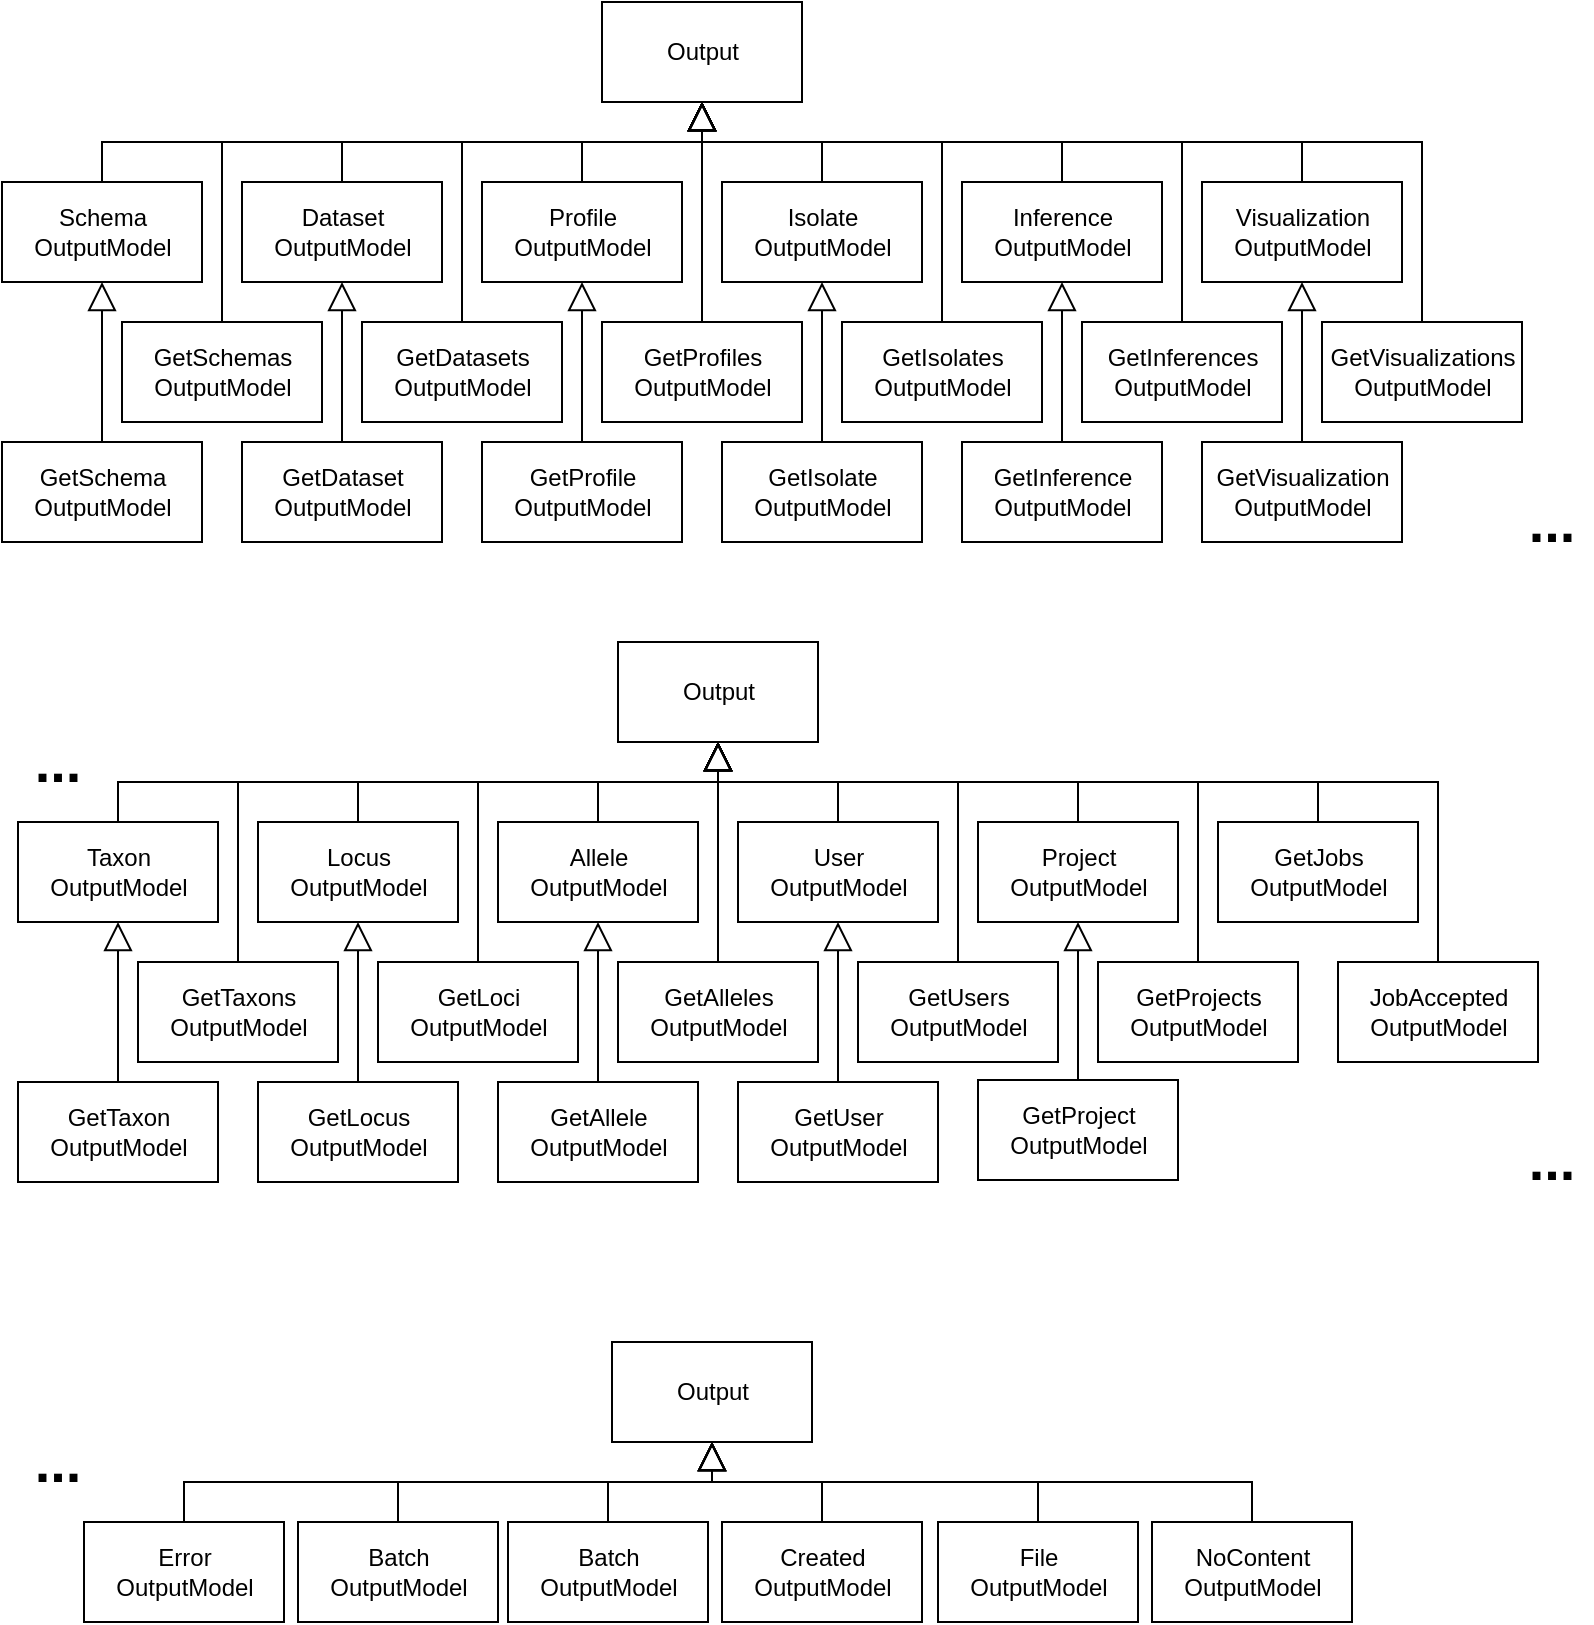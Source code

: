 <mxfile version="13.6.9" type="device"><diagram id="UhlzNBicdKnz06igdp5w" name="Page-1"><mxGraphModel dx="1038" dy="631" grid="1" gridSize="10" guides="1" tooltips="1" connect="1" arrows="1" fold="1" page="1" pageScale="1" pageWidth="850" pageHeight="1100" math="0" shadow="0"><root><mxCell id="0"/><mxCell id="1" parent="0"/><mxCell id="xwBbh6oRytGZ3-OUcpE2-1" value="Output" style="html=1;" parent="1" vertex="1"><mxGeometry x="345" y="40" width="100" height="50" as="geometry"/></mxCell><mxCell id="xwBbh6oRytGZ3-OUcpE2-2" style="edgeStyle=orthogonalEdgeStyle;rounded=0;orthogonalLoop=1;jettySize=auto;html=1;exitX=0.5;exitY=0;exitDx=0;exitDy=0;entryX=0.5;entryY=1;entryDx=0;entryDy=0;endArrow=block;endFill=0;endSize=12;" parent="1" source="xwBbh6oRytGZ3-OUcpE2-3" target="xwBbh6oRytGZ3-OUcpE2-1" edge="1"><mxGeometry relative="1" as="geometry"/></mxCell><mxCell id="xwBbh6oRytGZ3-OUcpE2-3" value="Profile&lt;br&gt;OutputModel" style="html=1;" parent="1" vertex="1"><mxGeometry x="285" y="130" width="100" height="50" as="geometry"/></mxCell><mxCell id="xwBbh6oRytGZ3-OUcpE2-4" style="edgeStyle=orthogonalEdgeStyle;rounded=0;orthogonalLoop=1;jettySize=auto;html=1;exitX=0.5;exitY=0;exitDx=0;exitDy=0;entryX=0.5;entryY=1;entryDx=0;entryDy=0;endArrow=block;endFill=0;endSize=12;" parent="1" source="xwBbh6oRytGZ3-OUcpE2-5" target="xwBbh6oRytGZ3-OUcpE2-1" edge="1"><mxGeometry relative="1" as="geometry"/></mxCell><mxCell id="xwBbh6oRytGZ3-OUcpE2-5" value="GetProfiles&lt;br&gt;OutputModel" style="html=1;" parent="1" vertex="1"><mxGeometry x="345" y="200" width="100" height="50" as="geometry"/></mxCell><mxCell id="xwBbh6oRytGZ3-OUcpE2-6" style="edgeStyle=orthogonalEdgeStyle;rounded=0;orthogonalLoop=1;jettySize=auto;html=1;exitX=0.5;exitY=0;exitDx=0;exitDy=0;entryX=0.5;entryY=1;entryDx=0;entryDy=0;endArrow=block;endFill=0;endSize=12;" parent="1" source="xwBbh6oRytGZ3-OUcpE2-7" target="xwBbh6oRytGZ3-OUcpE2-1" edge="1"><mxGeometry relative="1" as="geometry"><Array as="points"><mxPoint x="635" y="110"/><mxPoint x="395" y="110"/></Array></mxGeometry></mxCell><mxCell id="xwBbh6oRytGZ3-OUcpE2-7" value="GetInferences&lt;br&gt;OutputModel" style="html=1;" parent="1" vertex="1"><mxGeometry x="585" y="200" width="100" height="50" as="geometry"/></mxCell><mxCell id="xwBbh6oRytGZ3-OUcpE2-8" style="edgeStyle=orthogonalEdgeStyle;rounded=0;orthogonalLoop=1;jettySize=auto;html=1;exitX=0.5;exitY=0;exitDx=0;exitDy=0;entryX=0.5;entryY=1;entryDx=0;entryDy=0;endArrow=block;endFill=0;endSize=12;" parent="1" source="xwBbh6oRytGZ3-OUcpE2-9" target="xwBbh6oRytGZ3-OUcpE2-1" edge="1"><mxGeometry relative="1" as="geometry"><Array as="points"><mxPoint x="695" y="110"/><mxPoint x="395" y="110"/></Array></mxGeometry></mxCell><mxCell id="xwBbh6oRytGZ3-OUcpE2-9" value="Visualization&lt;br&gt;OutputModel" style="html=1;" parent="1" vertex="1"><mxGeometry x="645" y="130" width="100" height="50" as="geometry"/></mxCell><mxCell id="xwBbh6oRytGZ3-OUcpE2-10" style="edgeStyle=orthogonalEdgeStyle;rounded=0;orthogonalLoop=1;jettySize=auto;html=1;exitX=0.5;exitY=0;exitDx=0;exitDy=0;entryX=0.5;entryY=1;entryDx=0;entryDy=0;endArrow=block;endFill=0;endSize=12;" parent="1" source="xwBbh6oRytGZ3-OUcpE2-11" target="xwBbh6oRytGZ3-OUcpE2-1" edge="1"><mxGeometry relative="1" as="geometry"><Array as="points"><mxPoint x="155" y="110"/><mxPoint x="395" y="110"/></Array></mxGeometry></mxCell><mxCell id="xwBbh6oRytGZ3-OUcpE2-11" value="GetSchemas&lt;br&gt;OutputModel" style="html=1;" parent="1" vertex="1"><mxGeometry x="105" y="200" width="100" height="50" as="geometry"/></mxCell><mxCell id="xwBbh6oRytGZ3-OUcpE2-12" style="edgeStyle=orthogonalEdgeStyle;rounded=0;orthogonalLoop=1;jettySize=auto;html=1;exitX=0.5;exitY=0;exitDx=0;exitDy=0;entryX=0.5;entryY=1;entryDx=0;entryDy=0;endArrow=block;endFill=0;endSize=12;" parent="1" source="xwBbh6oRytGZ3-OUcpE2-13" target="xwBbh6oRytGZ3-OUcpE2-1" edge="1"><mxGeometry relative="1" as="geometry"><Array as="points"><mxPoint x="215" y="110"/><mxPoint x="395" y="110"/></Array></mxGeometry></mxCell><mxCell id="xwBbh6oRytGZ3-OUcpE2-13" value="Dataset&lt;br&gt;OutputModel" style="html=1;" parent="1" vertex="1"><mxGeometry x="165" y="130" width="100" height="50" as="geometry"/></mxCell><mxCell id="xwBbh6oRytGZ3-OUcpE2-14" style="edgeStyle=orthogonalEdgeStyle;rounded=0;orthogonalLoop=1;jettySize=auto;html=1;exitX=0.5;exitY=0;exitDx=0;exitDy=0;entryX=0.5;entryY=1;entryDx=0;entryDy=0;endArrow=block;endFill=0;endSize=12;" parent="1" source="xwBbh6oRytGZ3-OUcpE2-15" target="xwBbh6oRytGZ3-OUcpE2-1" edge="1"><mxGeometry relative="1" as="geometry"><Array as="points"><mxPoint x="95" y="110"/><mxPoint x="395" y="110"/></Array></mxGeometry></mxCell><mxCell id="xwBbh6oRytGZ3-OUcpE2-15" value="Schema&lt;br&gt;OutputModel" style="html=1;" parent="1" vertex="1"><mxGeometry x="45" y="130" width="100" height="50" as="geometry"/></mxCell><mxCell id="xwBbh6oRytGZ3-OUcpE2-16" style="edgeStyle=orthogonalEdgeStyle;rounded=0;orthogonalLoop=1;jettySize=auto;html=1;exitX=0.5;exitY=0;exitDx=0;exitDy=0;entryX=0.5;entryY=1;entryDx=0;entryDy=0;endArrow=block;endFill=0;endSize=12;" parent="1" source="xwBbh6oRytGZ3-OUcpE2-17" target="xwBbh6oRytGZ3-OUcpE2-1" edge="1"><mxGeometry relative="1" as="geometry"><Array as="points"><mxPoint x="755" y="110"/><mxPoint x="395" y="110"/></Array></mxGeometry></mxCell><mxCell id="xwBbh6oRytGZ3-OUcpE2-17" value="GetVisualizations&lt;br&gt;OutputModel" style="html=1;" parent="1" vertex="1"><mxGeometry x="705" y="200" width="100" height="50" as="geometry"/></mxCell><mxCell id="xwBbh6oRytGZ3-OUcpE2-18" style="edgeStyle=orthogonalEdgeStyle;rounded=0;orthogonalLoop=1;jettySize=auto;html=1;exitX=0.5;exitY=0;exitDx=0;exitDy=0;entryX=0.5;entryY=1;entryDx=0;entryDy=0;endArrow=block;endFill=0;endSize=12;" parent="1" source="xwBbh6oRytGZ3-OUcpE2-19" target="xwBbh6oRytGZ3-OUcpE2-1" edge="1"><mxGeometry relative="1" as="geometry"><Array as="points"><mxPoint x="275" y="110"/><mxPoint x="395" y="110"/></Array></mxGeometry></mxCell><mxCell id="xwBbh6oRytGZ3-OUcpE2-19" value="GetDatasets&lt;br&gt;OutputModel" style="html=1;" parent="1" vertex="1"><mxGeometry x="225" y="200" width="100" height="50" as="geometry"/></mxCell><mxCell id="xwBbh6oRytGZ3-OUcpE2-20" style="edgeStyle=orthogonalEdgeStyle;rounded=0;orthogonalLoop=1;jettySize=auto;html=1;exitX=0.5;exitY=0;exitDx=0;exitDy=0;entryX=0.5;entryY=1;entryDx=0;entryDy=0;endArrow=block;endFill=0;endSize=12;" parent="1" source="xwBbh6oRytGZ3-OUcpE2-21" target="xwBbh6oRytGZ3-OUcpE2-1" edge="1"><mxGeometry relative="1" as="geometry"><Array as="points"><mxPoint x="515" y="110"/><mxPoint x="395" y="110"/></Array></mxGeometry></mxCell><mxCell id="xwBbh6oRytGZ3-OUcpE2-21" value="GetIsolates&lt;br&gt;OutputModel" style="html=1;" parent="1" vertex="1"><mxGeometry x="465" y="200" width="100" height="50" as="geometry"/></mxCell><mxCell id="xwBbh6oRytGZ3-OUcpE2-22" style="edgeStyle=orthogonalEdgeStyle;rounded=0;orthogonalLoop=1;jettySize=auto;html=1;exitX=0.5;exitY=0;exitDx=0;exitDy=0;entryX=0.5;entryY=1;entryDx=0;entryDy=0;endArrow=block;endFill=0;endSize=12;" parent="1" source="xwBbh6oRytGZ3-OUcpE2-23" target="xwBbh6oRytGZ3-OUcpE2-1" edge="1"><mxGeometry relative="1" as="geometry"><Array as="points"><mxPoint x="575" y="110"/><mxPoint x="395" y="110"/></Array></mxGeometry></mxCell><mxCell id="xwBbh6oRytGZ3-OUcpE2-23" value="Inference&lt;br&gt;OutputModel" style="html=1;" parent="1" vertex="1"><mxGeometry x="525" y="130" width="100" height="50" as="geometry"/></mxCell><mxCell id="xwBbh6oRytGZ3-OUcpE2-24" style="edgeStyle=orthogonalEdgeStyle;rounded=0;orthogonalLoop=1;jettySize=auto;html=1;exitX=0.5;exitY=0;exitDx=0;exitDy=0;entryX=0.5;entryY=1;entryDx=0;entryDy=0;endArrow=block;endFill=0;endSize=12;" parent="1" source="xwBbh6oRytGZ3-OUcpE2-25" target="xwBbh6oRytGZ3-OUcpE2-1" edge="1"><mxGeometry relative="1" as="geometry"/></mxCell><mxCell id="xwBbh6oRytGZ3-OUcpE2-25" value="Isolate&lt;br&gt;OutputModel" style="html=1;" parent="1" vertex="1"><mxGeometry x="405" y="130" width="100" height="50" as="geometry"/></mxCell><mxCell id="xwBbh6oRytGZ3-OUcpE2-43" style="edgeStyle=orthogonalEdgeStyle;rounded=0;orthogonalLoop=1;jettySize=auto;html=1;exitX=0.5;exitY=0;exitDx=0;exitDy=0;entryX=0.5;entryY=1;entryDx=0;entryDy=0;endArrow=block;endFill=0;endSize=12;" parent="1" source="xwBbh6oRytGZ3-OUcpE2-42" target="xwBbh6oRytGZ3-OUcpE2-15" edge="1"><mxGeometry relative="1" as="geometry"/></mxCell><mxCell id="xwBbh6oRytGZ3-OUcpE2-42" value="GetSchema&lt;br&gt;OutputModel" style="html=1;" parent="1" vertex="1"><mxGeometry x="45" y="260" width="100" height="50" as="geometry"/></mxCell><mxCell id="xwBbh6oRytGZ3-OUcpE2-45" style="edgeStyle=orthogonalEdgeStyle;rounded=0;orthogonalLoop=1;jettySize=auto;html=1;exitX=0.5;exitY=0;exitDx=0;exitDy=0;entryX=0.5;entryY=1;entryDx=0;entryDy=0;endArrow=block;endFill=0;endSize=12;" parent="1" source="xwBbh6oRytGZ3-OUcpE2-44" target="xwBbh6oRytGZ3-OUcpE2-13" edge="1"><mxGeometry relative="1" as="geometry"/></mxCell><mxCell id="xwBbh6oRytGZ3-OUcpE2-44" value="GetDataset&lt;br&gt;OutputModel" style="html=1;" parent="1" vertex="1"><mxGeometry x="165" y="260" width="100" height="50" as="geometry"/></mxCell><mxCell id="xwBbh6oRytGZ3-OUcpE2-47" style="edgeStyle=orthogonalEdgeStyle;rounded=0;orthogonalLoop=1;jettySize=auto;html=1;exitX=0.5;exitY=0;exitDx=0;exitDy=0;entryX=0.5;entryY=1;entryDx=0;entryDy=0;endArrow=block;endFill=0;endSize=12;" parent="1" source="xwBbh6oRytGZ3-OUcpE2-46" target="xwBbh6oRytGZ3-OUcpE2-3" edge="1"><mxGeometry relative="1" as="geometry"/></mxCell><mxCell id="xwBbh6oRytGZ3-OUcpE2-46" value="GetProfile&lt;br&gt;OutputModel" style="html=1;" parent="1" vertex="1"><mxGeometry x="285" y="260" width="100" height="50" as="geometry"/></mxCell><mxCell id="xwBbh6oRytGZ3-OUcpE2-49" style="edgeStyle=orthogonalEdgeStyle;rounded=0;orthogonalLoop=1;jettySize=auto;html=1;exitX=0.5;exitY=0;exitDx=0;exitDy=0;entryX=0.5;entryY=1;entryDx=0;entryDy=0;endArrow=block;endFill=0;endSize=12;" parent="1" source="xwBbh6oRytGZ3-OUcpE2-48" target="xwBbh6oRytGZ3-OUcpE2-25" edge="1"><mxGeometry relative="1" as="geometry"/></mxCell><mxCell id="xwBbh6oRytGZ3-OUcpE2-48" value="GetIsolate&lt;br&gt;OutputModel" style="html=1;" parent="1" vertex="1"><mxGeometry x="405" y="260" width="100" height="50" as="geometry"/></mxCell><mxCell id="xwBbh6oRytGZ3-OUcpE2-85" style="edgeStyle=orthogonalEdgeStyle;rounded=0;orthogonalLoop=1;jettySize=auto;html=1;exitX=0.5;exitY=0;exitDx=0;exitDy=0;entryX=0.5;entryY=1;entryDx=0;entryDy=0;endArrow=block;endFill=0;endSize=12;" parent="1" source="xwBbh6oRytGZ3-OUcpE2-84" target="xwBbh6oRytGZ3-OUcpE2-23" edge="1"><mxGeometry relative="1" as="geometry"/></mxCell><mxCell id="xwBbh6oRytGZ3-OUcpE2-84" value="GetInference&lt;br&gt;OutputModel" style="html=1;" parent="1" vertex="1"><mxGeometry x="525" y="260" width="100" height="50" as="geometry"/></mxCell><mxCell id="xwBbh6oRytGZ3-OUcpE2-87" style="edgeStyle=orthogonalEdgeStyle;rounded=0;orthogonalLoop=1;jettySize=auto;html=1;exitX=0.5;exitY=0;exitDx=0;exitDy=0;entryX=0.5;entryY=1;entryDx=0;entryDy=0;endArrow=block;endFill=0;endSize=12;" parent="1" source="xwBbh6oRytGZ3-OUcpE2-86" target="xwBbh6oRytGZ3-OUcpE2-9" edge="1"><mxGeometry relative="1" as="geometry"/></mxCell><mxCell id="xwBbh6oRytGZ3-OUcpE2-86" value="GetVisualization&lt;br&gt;OutputModel" style="html=1;" parent="1" vertex="1"><mxGeometry x="645" y="260" width="100" height="50" as="geometry"/></mxCell><mxCell id="xwBbh6oRytGZ3-OUcpE2-88" value="&lt;span style=&quot;font-size: 28px&quot;&gt;&lt;b&gt;...&lt;/b&gt;&lt;/span&gt;" style="text;html=1;strokeColor=none;fillColor=none;align=center;verticalAlign=middle;whiteSpace=wrap;rounded=0;" parent="1" vertex="1"><mxGeometry x="800" y="290" width="40" height="20" as="geometry"/></mxCell><mxCell id="xwBbh6oRytGZ3-OUcpE2-89" value="&lt;span style=&quot;font-size: 28px&quot;&gt;&lt;b&gt;...&lt;/b&gt;&lt;/span&gt;" style="text;html=1;strokeColor=none;fillColor=none;align=center;verticalAlign=middle;whiteSpace=wrap;rounded=0;" parent="1" vertex="1"><mxGeometry x="800" y="609" width="40" height="20" as="geometry"/></mxCell><mxCell id="xwBbh6oRytGZ3-OUcpE2-90" value="Output" style="html=1;" parent="1" vertex="1"><mxGeometry x="353" y="360" width="100" height="50" as="geometry"/></mxCell><mxCell id="xwBbh6oRytGZ3-OUcpE2-91" style="edgeStyle=orthogonalEdgeStyle;rounded=0;orthogonalLoop=1;jettySize=auto;html=1;exitX=0.5;exitY=0;exitDx=0;exitDy=0;entryX=0.5;entryY=1;entryDx=0;entryDy=0;endArrow=block;endFill=0;endSize=12;" parent="1" source="xwBbh6oRytGZ3-OUcpE2-92" target="xwBbh6oRytGZ3-OUcpE2-90" edge="1"><mxGeometry relative="1" as="geometry"/></mxCell><mxCell id="xwBbh6oRytGZ3-OUcpE2-92" value="Allele&lt;br&gt;OutputModel" style="html=1;" parent="1" vertex="1"><mxGeometry x="293" y="450" width="100" height="50" as="geometry"/></mxCell><mxCell id="xwBbh6oRytGZ3-OUcpE2-93" style="edgeStyle=orthogonalEdgeStyle;rounded=0;orthogonalLoop=1;jettySize=auto;html=1;exitX=0.5;exitY=0;exitDx=0;exitDy=0;entryX=0.5;entryY=1;entryDx=0;entryDy=0;endArrow=block;endFill=0;endSize=12;" parent="1" source="xwBbh6oRytGZ3-OUcpE2-94" target="xwBbh6oRytGZ3-OUcpE2-90" edge="1"><mxGeometry relative="1" as="geometry"/></mxCell><mxCell id="xwBbh6oRytGZ3-OUcpE2-94" value="GetAlleles&lt;br&gt;OutputModel" style="html=1;" parent="1" vertex="1"><mxGeometry x="353" y="520" width="100" height="50" as="geometry"/></mxCell><mxCell id="xwBbh6oRytGZ3-OUcpE2-95" style="edgeStyle=orthogonalEdgeStyle;rounded=0;orthogonalLoop=1;jettySize=auto;html=1;exitX=0.5;exitY=0;exitDx=0;exitDy=0;entryX=0.5;entryY=1;entryDx=0;entryDy=0;endArrow=block;endFill=0;endSize=12;" parent="1" source="xwBbh6oRytGZ3-OUcpE2-96" target="xwBbh6oRytGZ3-OUcpE2-90" edge="1"><mxGeometry relative="1" as="geometry"><Array as="points"><mxPoint x="643" y="430"/><mxPoint x="403" y="430"/></Array></mxGeometry></mxCell><mxCell id="xwBbh6oRytGZ3-OUcpE2-96" value="GetProjects&lt;br&gt;OutputModel" style="html=1;" parent="1" vertex="1"><mxGeometry x="593" y="520" width="100" height="50" as="geometry"/></mxCell><mxCell id="xwBbh6oRytGZ3-OUcpE2-97" style="edgeStyle=orthogonalEdgeStyle;rounded=0;orthogonalLoop=1;jettySize=auto;html=1;exitX=0.5;exitY=0;exitDx=0;exitDy=0;entryX=0.5;entryY=1;entryDx=0;entryDy=0;endArrow=block;endFill=0;endSize=12;" parent="1" source="xwBbh6oRytGZ3-OUcpE2-98" target="xwBbh6oRytGZ3-OUcpE2-90" edge="1"><mxGeometry relative="1" as="geometry"><Array as="points"><mxPoint x="703" y="430"/><mxPoint x="403" y="430"/></Array></mxGeometry></mxCell><mxCell id="xwBbh6oRytGZ3-OUcpE2-98" value="GetJobs&lt;br&gt;OutputModel" style="html=1;" parent="1" vertex="1"><mxGeometry x="653" y="450" width="100" height="50" as="geometry"/></mxCell><mxCell id="xwBbh6oRytGZ3-OUcpE2-99" style="edgeStyle=orthogonalEdgeStyle;rounded=0;orthogonalLoop=1;jettySize=auto;html=1;exitX=0.5;exitY=0;exitDx=0;exitDy=0;entryX=0.5;entryY=1;entryDx=0;entryDy=0;endArrow=block;endFill=0;endSize=12;" parent="1" source="xwBbh6oRytGZ3-OUcpE2-100" target="xwBbh6oRytGZ3-OUcpE2-90" edge="1"><mxGeometry relative="1" as="geometry"><Array as="points"><mxPoint x="163" y="430"/><mxPoint x="403" y="430"/></Array></mxGeometry></mxCell><mxCell id="xwBbh6oRytGZ3-OUcpE2-100" value="GetTaxons&lt;br&gt;OutputModel" style="html=1;" parent="1" vertex="1"><mxGeometry x="113" y="520" width="100" height="50" as="geometry"/></mxCell><mxCell id="xwBbh6oRytGZ3-OUcpE2-101" style="edgeStyle=orthogonalEdgeStyle;rounded=0;orthogonalLoop=1;jettySize=auto;html=1;exitX=0.5;exitY=0;exitDx=0;exitDy=0;entryX=0.5;entryY=1;entryDx=0;entryDy=0;endArrow=block;endFill=0;endSize=12;" parent="1" source="xwBbh6oRytGZ3-OUcpE2-102" target="xwBbh6oRytGZ3-OUcpE2-90" edge="1"><mxGeometry relative="1" as="geometry"><Array as="points"><mxPoint x="223" y="430"/><mxPoint x="403" y="430"/></Array></mxGeometry></mxCell><mxCell id="xwBbh6oRytGZ3-OUcpE2-102" value="Locus&lt;br&gt;OutputModel" style="html=1;" parent="1" vertex="1"><mxGeometry x="173" y="450" width="100" height="50" as="geometry"/></mxCell><mxCell id="xwBbh6oRytGZ3-OUcpE2-103" style="edgeStyle=orthogonalEdgeStyle;rounded=0;orthogonalLoop=1;jettySize=auto;html=1;exitX=0.5;exitY=0;exitDx=0;exitDy=0;entryX=0.5;entryY=1;entryDx=0;entryDy=0;endArrow=block;endFill=0;endSize=12;" parent="1" source="xwBbh6oRytGZ3-OUcpE2-104" target="xwBbh6oRytGZ3-OUcpE2-90" edge="1"><mxGeometry relative="1" as="geometry"><Array as="points"><mxPoint x="103" y="430"/><mxPoint x="403" y="430"/></Array></mxGeometry></mxCell><mxCell id="xwBbh6oRytGZ3-OUcpE2-104" value="Taxon&lt;br&gt;OutputModel" style="html=1;" parent="1" vertex="1"><mxGeometry x="53" y="450" width="100" height="50" as="geometry"/></mxCell><mxCell id="xwBbh6oRytGZ3-OUcpE2-105" style="edgeStyle=orthogonalEdgeStyle;rounded=0;orthogonalLoop=1;jettySize=auto;html=1;exitX=0.5;exitY=0;exitDx=0;exitDy=0;entryX=0.5;entryY=1;entryDx=0;entryDy=0;endArrow=block;endFill=0;endSize=12;" parent="1" source="xwBbh6oRytGZ3-OUcpE2-106" target="xwBbh6oRytGZ3-OUcpE2-90" edge="1"><mxGeometry relative="1" as="geometry"><Array as="points"><mxPoint x="763" y="430"/><mxPoint x="403" y="430"/></Array></mxGeometry></mxCell><mxCell id="xwBbh6oRytGZ3-OUcpE2-106" value="JobAccepted&lt;br&gt;OutputModel" style="html=1;" parent="1" vertex="1"><mxGeometry x="713" y="520" width="100" height="50" as="geometry"/></mxCell><mxCell id="xwBbh6oRytGZ3-OUcpE2-107" style="edgeStyle=orthogonalEdgeStyle;rounded=0;orthogonalLoop=1;jettySize=auto;html=1;exitX=0.5;exitY=0;exitDx=0;exitDy=0;entryX=0.5;entryY=1;entryDx=0;entryDy=0;endArrow=block;endFill=0;endSize=12;" parent="1" source="xwBbh6oRytGZ3-OUcpE2-108" target="xwBbh6oRytGZ3-OUcpE2-90" edge="1"><mxGeometry relative="1" as="geometry"><Array as="points"><mxPoint x="283" y="430"/><mxPoint x="403" y="430"/></Array></mxGeometry></mxCell><mxCell id="xwBbh6oRytGZ3-OUcpE2-108" value="GetLoci&lt;br&gt;OutputModel" style="html=1;" parent="1" vertex="1"><mxGeometry x="233" y="520" width="100" height="50" as="geometry"/></mxCell><mxCell id="xwBbh6oRytGZ3-OUcpE2-109" style="edgeStyle=orthogonalEdgeStyle;rounded=0;orthogonalLoop=1;jettySize=auto;html=1;exitX=0.5;exitY=0;exitDx=0;exitDy=0;entryX=0.5;entryY=1;entryDx=0;entryDy=0;endArrow=block;endFill=0;endSize=12;" parent="1" source="xwBbh6oRytGZ3-OUcpE2-110" target="xwBbh6oRytGZ3-OUcpE2-90" edge="1"><mxGeometry relative="1" as="geometry"><Array as="points"><mxPoint x="523" y="430"/><mxPoint x="403" y="430"/></Array></mxGeometry></mxCell><mxCell id="xwBbh6oRytGZ3-OUcpE2-110" value="GetUsers&lt;br&gt;OutputModel" style="html=1;" parent="1" vertex="1"><mxGeometry x="473" y="520" width="100" height="50" as="geometry"/></mxCell><mxCell id="xwBbh6oRytGZ3-OUcpE2-111" style="edgeStyle=orthogonalEdgeStyle;rounded=0;orthogonalLoop=1;jettySize=auto;html=1;exitX=0.5;exitY=0;exitDx=0;exitDy=0;entryX=0.5;entryY=1;entryDx=0;entryDy=0;endArrow=block;endFill=0;endSize=12;" parent="1" source="xwBbh6oRytGZ3-OUcpE2-112" target="xwBbh6oRytGZ3-OUcpE2-90" edge="1"><mxGeometry relative="1" as="geometry"><Array as="points"><mxPoint x="583" y="430"/><mxPoint x="403" y="430"/></Array></mxGeometry></mxCell><mxCell id="xwBbh6oRytGZ3-OUcpE2-112" value="Project&lt;br&gt;OutputModel" style="html=1;" parent="1" vertex="1"><mxGeometry x="533" y="450" width="100" height="50" as="geometry"/></mxCell><mxCell id="xwBbh6oRytGZ3-OUcpE2-113" style="edgeStyle=orthogonalEdgeStyle;rounded=0;orthogonalLoop=1;jettySize=auto;html=1;exitX=0.5;exitY=0;exitDx=0;exitDy=0;entryX=0.5;entryY=1;entryDx=0;entryDy=0;endArrow=block;endFill=0;endSize=12;" parent="1" source="xwBbh6oRytGZ3-OUcpE2-114" target="xwBbh6oRytGZ3-OUcpE2-90" edge="1"><mxGeometry relative="1" as="geometry"/></mxCell><mxCell id="xwBbh6oRytGZ3-OUcpE2-114" value="User&lt;br&gt;OutputModel" style="html=1;" parent="1" vertex="1"><mxGeometry x="413" y="450" width="100" height="50" as="geometry"/></mxCell><mxCell id="xwBbh6oRytGZ3-OUcpE2-115" style="edgeStyle=orthogonalEdgeStyle;rounded=0;orthogonalLoop=1;jettySize=auto;html=1;exitX=0.5;exitY=0;exitDx=0;exitDy=0;entryX=0.5;entryY=1;entryDx=0;entryDy=0;endArrow=block;endFill=0;endSize=12;" parent="1" source="xwBbh6oRytGZ3-OUcpE2-116" target="xwBbh6oRytGZ3-OUcpE2-104" edge="1"><mxGeometry relative="1" as="geometry"/></mxCell><mxCell id="xwBbh6oRytGZ3-OUcpE2-116" value="GetTaxon&lt;br&gt;OutputModel" style="html=1;" parent="1" vertex="1"><mxGeometry x="53" y="580" width="100" height="50" as="geometry"/></mxCell><mxCell id="xwBbh6oRytGZ3-OUcpE2-117" style="edgeStyle=orthogonalEdgeStyle;rounded=0;orthogonalLoop=1;jettySize=auto;html=1;exitX=0.5;exitY=0;exitDx=0;exitDy=0;entryX=0.5;entryY=1;entryDx=0;entryDy=0;endArrow=block;endFill=0;endSize=12;" parent="1" source="xwBbh6oRytGZ3-OUcpE2-118" target="xwBbh6oRytGZ3-OUcpE2-102" edge="1"><mxGeometry relative="1" as="geometry"/></mxCell><mxCell id="xwBbh6oRytGZ3-OUcpE2-118" value="GetLocus&lt;br&gt;OutputModel" style="html=1;" parent="1" vertex="1"><mxGeometry x="173" y="580" width="100" height="50" as="geometry"/></mxCell><mxCell id="xwBbh6oRytGZ3-OUcpE2-119" style="edgeStyle=orthogonalEdgeStyle;rounded=0;orthogonalLoop=1;jettySize=auto;html=1;exitX=0.5;exitY=0;exitDx=0;exitDy=0;entryX=0.5;entryY=1;entryDx=0;entryDy=0;endArrow=block;endFill=0;endSize=12;" parent="1" source="xwBbh6oRytGZ3-OUcpE2-120" target="xwBbh6oRytGZ3-OUcpE2-92" edge="1"><mxGeometry relative="1" as="geometry"/></mxCell><mxCell id="xwBbh6oRytGZ3-OUcpE2-120" value="GetAllele&lt;br&gt;OutputModel" style="html=1;" parent="1" vertex="1"><mxGeometry x="293" y="580" width="100" height="50" as="geometry"/></mxCell><mxCell id="xwBbh6oRytGZ3-OUcpE2-121" style="edgeStyle=orthogonalEdgeStyle;rounded=0;orthogonalLoop=1;jettySize=auto;html=1;exitX=0.5;exitY=0;exitDx=0;exitDy=0;entryX=0.5;entryY=1;entryDx=0;entryDy=0;endArrow=block;endFill=0;endSize=12;" parent="1" source="xwBbh6oRytGZ3-OUcpE2-122" target="xwBbh6oRytGZ3-OUcpE2-114" edge="1"><mxGeometry relative="1" as="geometry"/></mxCell><mxCell id="xwBbh6oRytGZ3-OUcpE2-122" value="GetUser&lt;br&gt;OutputModel" style="html=1;" parent="1" vertex="1"><mxGeometry x="413" y="580" width="100" height="50" as="geometry"/></mxCell><mxCell id="xwBbh6oRytGZ3-OUcpE2-123" style="edgeStyle=orthogonalEdgeStyle;rounded=0;orthogonalLoop=1;jettySize=auto;html=1;exitX=0.5;exitY=0;exitDx=0;exitDy=0;entryX=0.5;entryY=1;entryDx=0;entryDy=0;endArrow=block;endFill=0;endSize=12;" parent="1" source="xwBbh6oRytGZ3-OUcpE2-124" target="xwBbh6oRytGZ3-OUcpE2-112" edge="1"><mxGeometry relative="1" as="geometry"/></mxCell><mxCell id="xwBbh6oRytGZ3-OUcpE2-124" value="GetProject&lt;br&gt;OutputModel" style="html=1;" parent="1" vertex="1"><mxGeometry x="533" y="579" width="100" height="50" as="geometry"/></mxCell><mxCell id="xwBbh6oRytGZ3-OUcpE2-128" value="Output" style="html=1;" parent="1" vertex="1"><mxGeometry x="350" y="710" width="100" height="50" as="geometry"/></mxCell><mxCell id="xwBbh6oRytGZ3-OUcpE2-129" style="edgeStyle=orthogonalEdgeStyle;rounded=0;orthogonalLoop=1;jettySize=auto;html=1;exitX=0.5;exitY=0;exitDx=0;exitDy=0;entryX=0.5;entryY=1;entryDx=0;entryDy=0;endArrow=block;endFill=0;endSize=12;" parent="1" source="xwBbh6oRytGZ3-OUcpE2-130" target="xwBbh6oRytGZ3-OUcpE2-128" edge="1"><mxGeometry relative="1" as="geometry"><Array as="points"><mxPoint x="136" y="780"/><mxPoint x="400" y="780"/></Array></mxGeometry></mxCell><mxCell id="xwBbh6oRytGZ3-OUcpE2-130" value="Error&lt;br&gt;OutputModel" style="html=1;" parent="1" vertex="1"><mxGeometry x="86" y="800" width="100" height="50" as="geometry"/></mxCell><mxCell id="xwBbh6oRytGZ3-OUcpE2-135" style="edgeStyle=orthogonalEdgeStyle;rounded=0;orthogonalLoop=1;jettySize=auto;html=1;exitX=0.5;exitY=0;exitDx=0;exitDy=0;entryX=0.5;entryY=1;entryDx=0;entryDy=0;endArrow=block;endFill=0;endSize=12;" parent="1" source="xwBbh6oRytGZ3-OUcpE2-136" target="xwBbh6oRytGZ3-OUcpE2-128" edge="1"><mxGeometry relative="1" as="geometry"><Array as="points"><mxPoint x="243" y="780"/><mxPoint x="400" y="780"/></Array></mxGeometry></mxCell><mxCell id="xwBbh6oRytGZ3-OUcpE2-136" value="Batch&lt;br&gt;OutputModel" style="html=1;" parent="1" vertex="1"><mxGeometry x="193" y="800" width="100" height="50" as="geometry"/></mxCell><mxCell id="xwBbh6oRytGZ3-OUcpE2-137" style="edgeStyle=orthogonalEdgeStyle;rounded=0;orthogonalLoop=1;jettySize=auto;html=1;exitX=0.5;exitY=0;exitDx=0;exitDy=0;entryX=0.5;entryY=1;entryDx=0;entryDy=0;endArrow=block;endFill=0;endSize=12;" parent="1" source="xwBbh6oRytGZ3-OUcpE2-138" target="xwBbh6oRytGZ3-OUcpE2-128" edge="1"><mxGeometry relative="1" as="geometry"/></mxCell><mxCell id="xwBbh6oRytGZ3-OUcpE2-138" value="Batch&lt;br&gt;OutputModel" style="html=1;" parent="1" vertex="1"><mxGeometry x="298" y="800" width="100" height="50" as="geometry"/></mxCell><mxCell id="xwBbh6oRytGZ3-OUcpE2-139" style="edgeStyle=orthogonalEdgeStyle;rounded=0;orthogonalLoop=1;jettySize=auto;html=1;exitX=0.5;exitY=0;exitDx=0;exitDy=0;entryX=0.5;entryY=1;entryDx=0;entryDy=0;endArrow=block;endFill=0;endSize=12;" parent="1" source="xwBbh6oRytGZ3-OUcpE2-140" target="xwBbh6oRytGZ3-OUcpE2-128" edge="1"><mxGeometry relative="1" as="geometry"/></mxCell><mxCell id="xwBbh6oRytGZ3-OUcpE2-140" value="Created&lt;br&gt;OutputModel" style="html=1;" parent="1" vertex="1"><mxGeometry x="405" y="800" width="100" height="50" as="geometry"/></mxCell><mxCell id="xwBbh6oRytGZ3-OUcpE2-141" style="edgeStyle=orthogonalEdgeStyle;rounded=0;orthogonalLoop=1;jettySize=auto;html=1;exitX=0.5;exitY=0;exitDx=0;exitDy=0;entryX=0.5;entryY=1;entryDx=0;entryDy=0;endArrow=block;endFill=0;endSize=12;" parent="1" source="xwBbh6oRytGZ3-OUcpE2-142" target="xwBbh6oRytGZ3-OUcpE2-128" edge="1"><mxGeometry relative="1" as="geometry"><Array as="points"><mxPoint x="563" y="780"/><mxPoint x="400" y="780"/></Array></mxGeometry></mxCell><mxCell id="xwBbh6oRytGZ3-OUcpE2-142" value="File&lt;br&gt;OutputModel" style="html=1;" parent="1" vertex="1"><mxGeometry x="513" y="800" width="100" height="50" as="geometry"/></mxCell><mxCell id="xwBbh6oRytGZ3-OUcpE2-143" style="edgeStyle=orthogonalEdgeStyle;rounded=0;orthogonalLoop=1;jettySize=auto;html=1;exitX=0.5;exitY=0;exitDx=0;exitDy=0;entryX=0.5;entryY=1;entryDx=0;entryDy=0;endArrow=block;endFill=0;endSize=12;" parent="1" source="xwBbh6oRytGZ3-OUcpE2-144" target="xwBbh6oRytGZ3-OUcpE2-128" edge="1"><mxGeometry relative="1" as="geometry"><Array as="points"><mxPoint x="670" y="780"/><mxPoint x="400" y="780"/></Array></mxGeometry></mxCell><mxCell id="xwBbh6oRytGZ3-OUcpE2-144" value="NoContent&lt;br&gt;OutputModel" style="html=1;" parent="1" vertex="1"><mxGeometry x="620" y="800" width="100" height="50" as="geometry"/></mxCell><mxCell id="xwBbh6oRytGZ3-OUcpE2-145" value="&lt;span style=&quot;font-size: 28px&quot;&gt;&lt;b&gt;...&lt;/b&gt;&lt;/span&gt;" style="text;html=1;strokeColor=none;fillColor=none;align=center;verticalAlign=middle;whiteSpace=wrap;rounded=0;" parent="1" vertex="1"><mxGeometry x="53" y="410" width="40" height="20" as="geometry"/></mxCell><mxCell id="xwBbh6oRytGZ3-OUcpE2-147" value="&lt;span style=&quot;font-size: 28px&quot;&gt;&lt;b&gt;...&lt;/b&gt;&lt;/span&gt;" style="text;html=1;strokeColor=none;fillColor=none;align=center;verticalAlign=middle;whiteSpace=wrap;rounded=0;" parent="1" vertex="1"><mxGeometry x="53" y="760" width="40" height="20" as="geometry"/></mxCell></root></mxGraphModel></diagram></mxfile>
